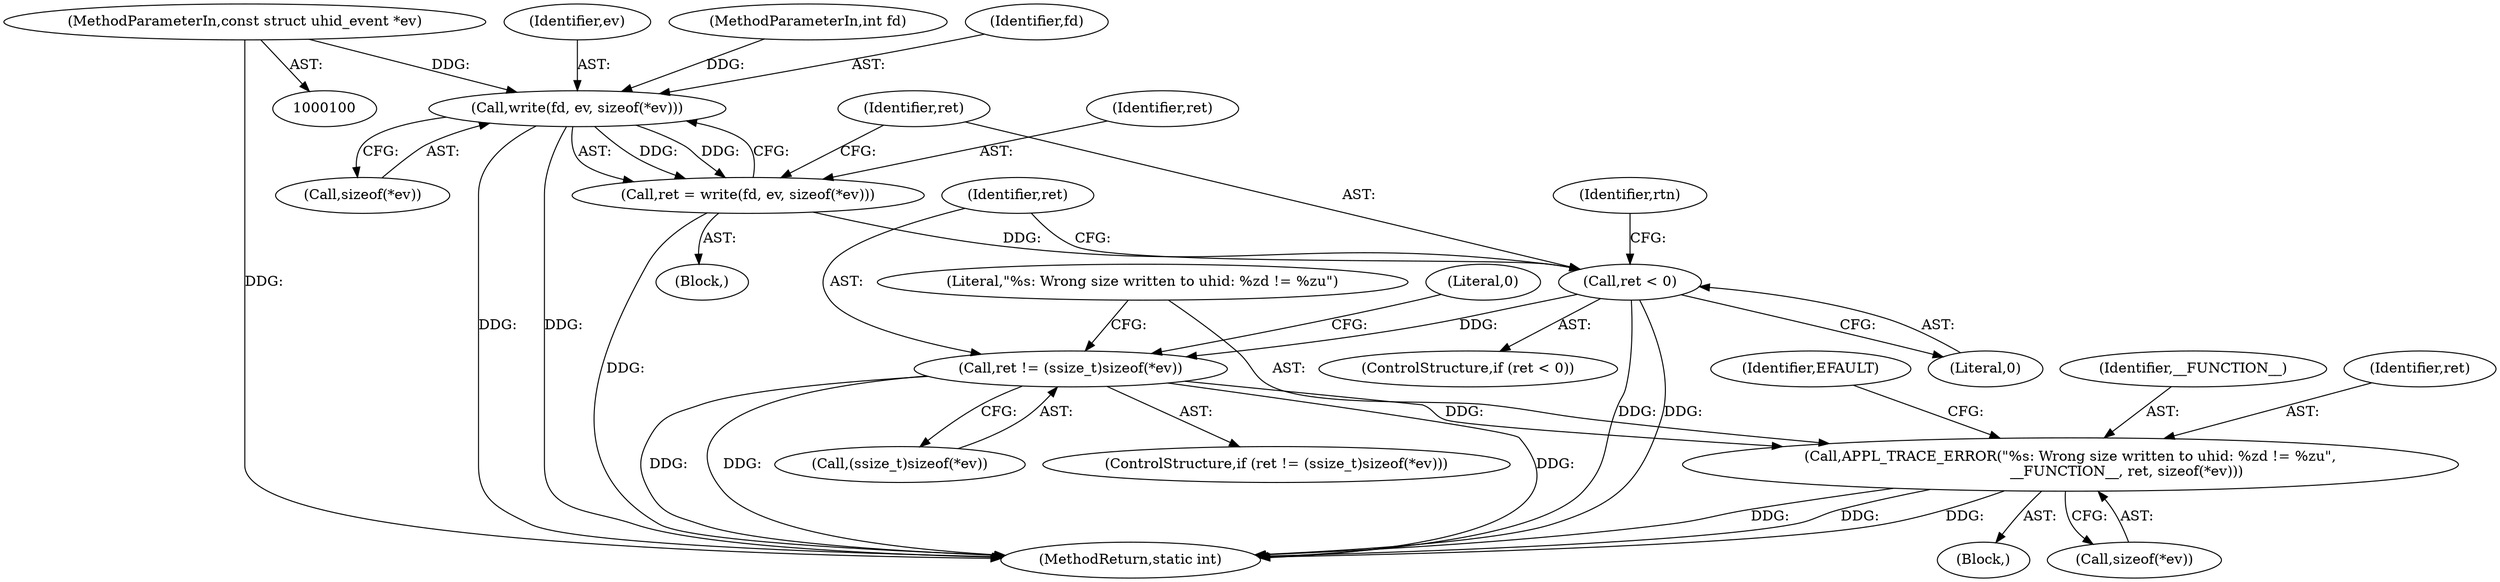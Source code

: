 digraph "1_Android_472271b153c5dc53c28beac55480a8d8434b2d5c_10@pointer" {
"1000102" [label="(MethodParameterIn,const struct uhid_event *ev)"];
"1000107" [label="(Call,write(fd, ev, sizeof(*ev)))"];
"1000105" [label="(Call,ret = write(fd, ev, sizeof(*ev)))"];
"1000114" [label="(Call,ret < 0)"];
"1000132" [label="(Call,ret != (ssize_t)sizeof(*ev))"];
"1000140" [label="(Call,APPL_TRACE_ERROR(\"%s: Wrong size written to uhid: %zd != %zu\",\n                         __FUNCTION__, ret, sizeof(*ev)))"];
"1000103" [label="(Block,)"];
"1000109" [label="(Identifier,ev)"];
"1000139" [label="(Block,)"];
"1000115" [label="(Identifier,ret)"];
"1000116" [label="(Literal,0)"];
"1000114" [label="(Call,ret < 0)"];
"1000110" [label="(Call,sizeof(*ev))"];
"1000113" [label="(ControlStructure,if (ret < 0))"];
"1000149" [label="(Identifier,EFAULT)"];
"1000141" [label="(Literal,\"%s: Wrong size written to uhid: %zd != %zu\")"];
"1000120" [label="(Identifier,rtn)"];
"1000131" [label="(ControlStructure,if (ret != (ssize_t)sizeof(*ev)))"];
"1000152" [label="(MethodReturn,static int)"];
"1000105" [label="(Call,ret = write(fd, ev, sizeof(*ev)))"];
"1000151" [label="(Literal,0)"];
"1000142" [label="(Identifier,__FUNCTION__)"];
"1000102" [label="(MethodParameterIn,const struct uhid_event *ev)"];
"1000143" [label="(Identifier,ret)"];
"1000107" [label="(Call,write(fd, ev, sizeof(*ev)))"];
"1000132" [label="(Call,ret != (ssize_t)sizeof(*ev))"];
"1000140" [label="(Call,APPL_TRACE_ERROR(\"%s: Wrong size written to uhid: %zd != %zu\",\n                         __FUNCTION__, ret, sizeof(*ev)))"];
"1000106" [label="(Identifier,ret)"];
"1000101" [label="(MethodParameterIn,int fd)"];
"1000108" [label="(Identifier,fd)"];
"1000133" [label="(Identifier,ret)"];
"1000134" [label="(Call,(ssize_t)sizeof(*ev))"];
"1000144" [label="(Call,sizeof(*ev))"];
"1000102" -> "1000100"  [label="AST: "];
"1000102" -> "1000152"  [label="DDG: "];
"1000102" -> "1000107"  [label="DDG: "];
"1000107" -> "1000105"  [label="AST: "];
"1000107" -> "1000110"  [label="CFG: "];
"1000108" -> "1000107"  [label="AST: "];
"1000109" -> "1000107"  [label="AST: "];
"1000110" -> "1000107"  [label="AST: "];
"1000105" -> "1000107"  [label="CFG: "];
"1000107" -> "1000152"  [label="DDG: "];
"1000107" -> "1000152"  [label="DDG: "];
"1000107" -> "1000105"  [label="DDG: "];
"1000107" -> "1000105"  [label="DDG: "];
"1000101" -> "1000107"  [label="DDG: "];
"1000105" -> "1000103"  [label="AST: "];
"1000106" -> "1000105"  [label="AST: "];
"1000115" -> "1000105"  [label="CFG: "];
"1000105" -> "1000152"  [label="DDG: "];
"1000105" -> "1000114"  [label="DDG: "];
"1000114" -> "1000113"  [label="AST: "];
"1000114" -> "1000116"  [label="CFG: "];
"1000115" -> "1000114"  [label="AST: "];
"1000116" -> "1000114"  [label="AST: "];
"1000120" -> "1000114"  [label="CFG: "];
"1000133" -> "1000114"  [label="CFG: "];
"1000114" -> "1000152"  [label="DDG: "];
"1000114" -> "1000152"  [label="DDG: "];
"1000114" -> "1000132"  [label="DDG: "];
"1000132" -> "1000131"  [label="AST: "];
"1000132" -> "1000134"  [label="CFG: "];
"1000133" -> "1000132"  [label="AST: "];
"1000134" -> "1000132"  [label="AST: "];
"1000141" -> "1000132"  [label="CFG: "];
"1000151" -> "1000132"  [label="CFG: "];
"1000132" -> "1000152"  [label="DDG: "];
"1000132" -> "1000152"  [label="DDG: "];
"1000132" -> "1000152"  [label="DDG: "];
"1000132" -> "1000140"  [label="DDG: "];
"1000140" -> "1000139"  [label="AST: "];
"1000140" -> "1000144"  [label="CFG: "];
"1000141" -> "1000140"  [label="AST: "];
"1000142" -> "1000140"  [label="AST: "];
"1000143" -> "1000140"  [label="AST: "];
"1000144" -> "1000140"  [label="AST: "];
"1000149" -> "1000140"  [label="CFG: "];
"1000140" -> "1000152"  [label="DDG: "];
"1000140" -> "1000152"  [label="DDG: "];
"1000140" -> "1000152"  [label="DDG: "];
}
